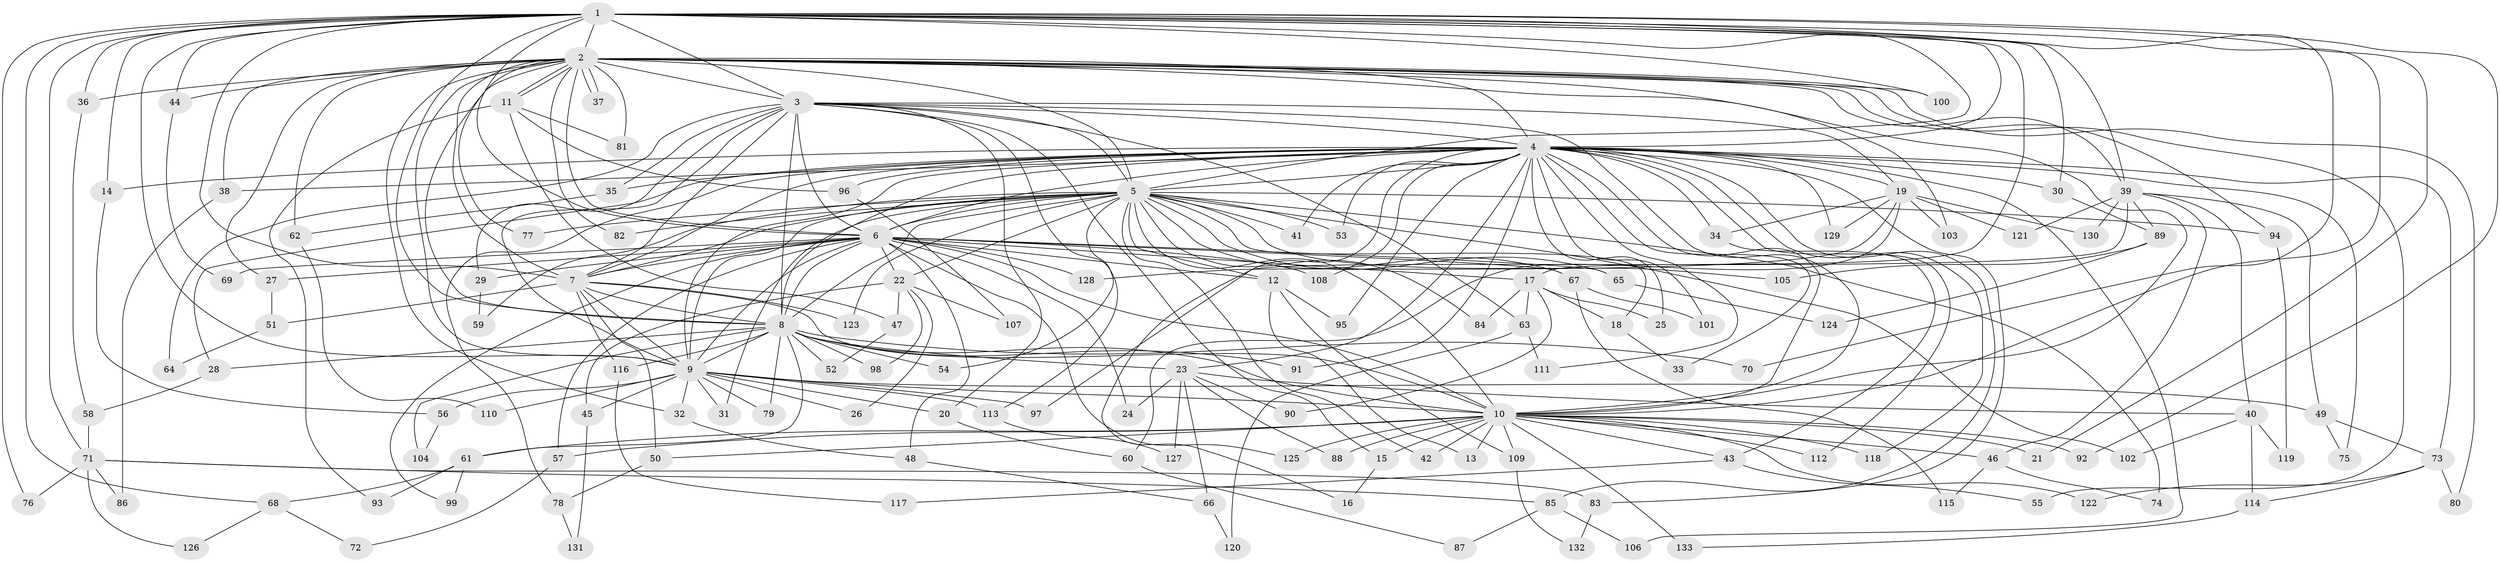 // Generated by graph-tools (version 1.1) at 2025/14/03/09/25 04:14:14]
// undirected, 133 vertices, 291 edges
graph export_dot {
graph [start="1"]
  node [color=gray90,style=filled];
  1;
  2;
  3;
  4;
  5;
  6;
  7;
  8;
  9;
  10;
  11;
  12;
  13;
  14;
  15;
  16;
  17;
  18;
  19;
  20;
  21;
  22;
  23;
  24;
  25;
  26;
  27;
  28;
  29;
  30;
  31;
  32;
  33;
  34;
  35;
  36;
  37;
  38;
  39;
  40;
  41;
  42;
  43;
  44;
  45;
  46;
  47;
  48;
  49;
  50;
  51;
  52;
  53;
  54;
  55;
  56;
  57;
  58;
  59;
  60;
  61;
  62;
  63;
  64;
  65;
  66;
  67;
  68;
  69;
  70;
  71;
  72;
  73;
  74;
  75;
  76;
  77;
  78;
  79;
  80;
  81;
  82;
  83;
  84;
  85;
  86;
  87;
  88;
  89;
  90;
  91;
  92;
  93;
  94;
  95;
  96;
  97;
  98;
  99;
  100;
  101;
  102;
  103;
  104;
  105;
  106;
  107;
  108;
  109;
  110;
  111;
  112;
  113;
  114;
  115;
  116;
  117;
  118;
  119;
  120;
  121;
  122;
  123;
  124;
  125;
  126;
  127;
  128;
  129;
  130;
  131;
  132;
  133;
  1 -- 2;
  1 -- 3;
  1 -- 4;
  1 -- 5;
  1 -- 6;
  1 -- 7;
  1 -- 8;
  1 -- 9;
  1 -- 10;
  1 -- 14;
  1 -- 17;
  1 -- 21;
  1 -- 30;
  1 -- 36;
  1 -- 39;
  1 -- 44;
  1 -- 68;
  1 -- 70;
  1 -- 71;
  1 -- 76;
  1 -- 92;
  1 -- 100;
  2 -- 3;
  2 -- 4;
  2 -- 5;
  2 -- 6;
  2 -- 7;
  2 -- 8;
  2 -- 9;
  2 -- 10;
  2 -- 11;
  2 -- 11;
  2 -- 27;
  2 -- 32;
  2 -- 36;
  2 -- 37;
  2 -- 37;
  2 -- 38;
  2 -- 39;
  2 -- 44;
  2 -- 55;
  2 -- 62;
  2 -- 77;
  2 -- 80;
  2 -- 81;
  2 -- 82;
  2 -- 94;
  2 -- 100;
  2 -- 103;
  3 -- 4;
  3 -- 5;
  3 -- 6;
  3 -- 7;
  3 -- 8;
  3 -- 9;
  3 -- 10;
  3 -- 15;
  3 -- 19;
  3 -- 20;
  3 -- 29;
  3 -- 35;
  3 -- 63;
  3 -- 64;
  3 -- 113;
  4 -- 5;
  4 -- 6;
  4 -- 7;
  4 -- 8;
  4 -- 9;
  4 -- 10;
  4 -- 14;
  4 -- 16;
  4 -- 19;
  4 -- 23;
  4 -- 25;
  4 -- 28;
  4 -- 30;
  4 -- 33;
  4 -- 34;
  4 -- 35;
  4 -- 38;
  4 -- 41;
  4 -- 53;
  4 -- 73;
  4 -- 75;
  4 -- 78;
  4 -- 83;
  4 -- 85;
  4 -- 91;
  4 -- 95;
  4 -- 96;
  4 -- 101;
  4 -- 106;
  4 -- 108;
  4 -- 111;
  4 -- 112;
  4 -- 118;
  4 -- 129;
  5 -- 6;
  5 -- 7;
  5 -- 8;
  5 -- 9;
  5 -- 10;
  5 -- 12;
  5 -- 18;
  5 -- 22;
  5 -- 31;
  5 -- 41;
  5 -- 42;
  5 -- 53;
  5 -- 54;
  5 -- 59;
  5 -- 65;
  5 -- 67;
  5 -- 74;
  5 -- 77;
  5 -- 82;
  5 -- 84;
  5 -- 94;
  5 -- 102;
  5 -- 105;
  5 -- 123;
  6 -- 7;
  6 -- 8;
  6 -- 9;
  6 -- 10;
  6 -- 12;
  6 -- 17;
  6 -- 22;
  6 -- 24;
  6 -- 27;
  6 -- 29;
  6 -- 48;
  6 -- 57;
  6 -- 65;
  6 -- 67;
  6 -- 69;
  6 -- 99;
  6 -- 108;
  6 -- 125;
  6 -- 128;
  7 -- 8;
  7 -- 9;
  7 -- 10;
  7 -- 50;
  7 -- 51;
  7 -- 116;
  7 -- 123;
  8 -- 9;
  8 -- 10;
  8 -- 23;
  8 -- 28;
  8 -- 52;
  8 -- 54;
  8 -- 61;
  8 -- 70;
  8 -- 79;
  8 -- 91;
  8 -- 98;
  8 -- 104;
  8 -- 116;
  9 -- 10;
  9 -- 20;
  9 -- 26;
  9 -- 31;
  9 -- 32;
  9 -- 45;
  9 -- 49;
  9 -- 56;
  9 -- 79;
  9 -- 97;
  9 -- 110;
  9 -- 113;
  10 -- 13;
  10 -- 15;
  10 -- 21;
  10 -- 42;
  10 -- 43;
  10 -- 46;
  10 -- 50;
  10 -- 57;
  10 -- 61;
  10 -- 88;
  10 -- 92;
  10 -- 109;
  10 -- 112;
  10 -- 118;
  10 -- 122;
  10 -- 125;
  10 -- 133;
  11 -- 47;
  11 -- 81;
  11 -- 93;
  11 -- 96;
  12 -- 13;
  12 -- 95;
  12 -- 109;
  14 -- 56;
  15 -- 16;
  17 -- 18;
  17 -- 25;
  17 -- 63;
  17 -- 84;
  17 -- 90;
  18 -- 33;
  19 -- 34;
  19 -- 60;
  19 -- 103;
  19 -- 121;
  19 -- 128;
  19 -- 129;
  19 -- 130;
  20 -- 60;
  22 -- 26;
  22 -- 45;
  22 -- 47;
  22 -- 98;
  22 -- 107;
  23 -- 24;
  23 -- 40;
  23 -- 66;
  23 -- 88;
  23 -- 90;
  23 -- 127;
  27 -- 51;
  28 -- 58;
  29 -- 59;
  30 -- 89;
  32 -- 48;
  34 -- 43;
  35 -- 62;
  36 -- 58;
  38 -- 86;
  39 -- 40;
  39 -- 46;
  39 -- 49;
  39 -- 89;
  39 -- 97;
  39 -- 121;
  39 -- 130;
  40 -- 102;
  40 -- 114;
  40 -- 119;
  43 -- 55;
  43 -- 117;
  44 -- 69;
  45 -- 131;
  46 -- 74;
  46 -- 115;
  47 -- 52;
  48 -- 66;
  49 -- 73;
  49 -- 75;
  50 -- 78;
  51 -- 64;
  56 -- 104;
  57 -- 72;
  58 -- 71;
  60 -- 87;
  61 -- 68;
  61 -- 93;
  61 -- 99;
  62 -- 110;
  63 -- 111;
  63 -- 120;
  65 -- 124;
  66 -- 120;
  67 -- 101;
  67 -- 115;
  68 -- 72;
  68 -- 126;
  71 -- 76;
  71 -- 83;
  71 -- 85;
  71 -- 86;
  71 -- 126;
  73 -- 80;
  73 -- 114;
  73 -- 122;
  78 -- 131;
  83 -- 132;
  85 -- 87;
  85 -- 106;
  89 -- 105;
  89 -- 124;
  94 -- 119;
  96 -- 107;
  109 -- 132;
  113 -- 127;
  114 -- 133;
  116 -- 117;
}
